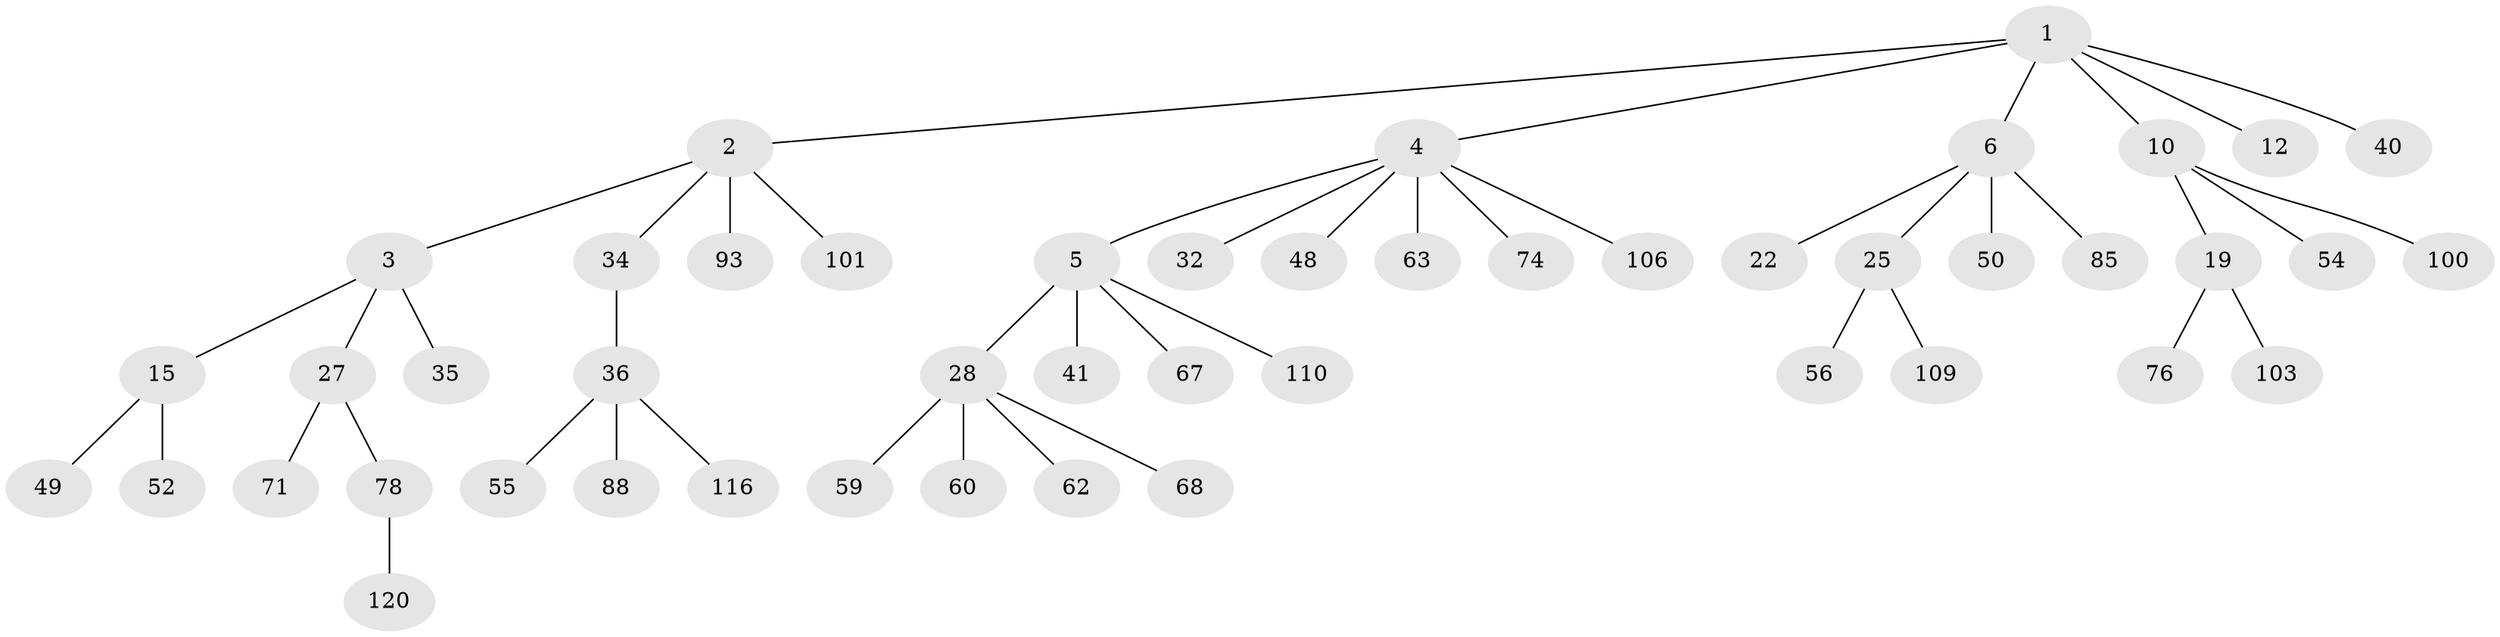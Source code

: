 // original degree distribution, {6: 0.00819672131147541, 3: 0.12295081967213115, 4: 0.08196721311475409, 7: 0.00819672131147541, 2: 0.27049180327868855, 5: 0.03278688524590164, 1: 0.47540983606557374}
// Generated by graph-tools (version 1.1) at 2025/19/03/04/25 18:19:10]
// undirected, 48 vertices, 47 edges
graph export_dot {
graph [start="1"]
  node [color=gray90,style=filled];
  1;
  2 [super="+18"];
  3;
  4 [super="+17+81+79"];
  5 [super="+7+9"];
  6 [super="+11+8+61"];
  10 [super="+14+57+21"];
  12 [super="+24"];
  15 [super="+20"];
  19 [super="+26+73"];
  22 [super="+95+23"];
  25 [super="+47"];
  27 [super="+44"];
  28 [super="+30+108+58"];
  32 [super="+33"];
  34;
  35;
  36 [super="+42"];
  40 [super="+72+122+118"];
  41 [super="+119+97"];
  48 [super="+115"];
  49 [super="+75+64"];
  50 [super="+70+83"];
  52;
  54;
  55 [super="+107+91+87"];
  56;
  59 [super="+112"];
  60;
  62 [super="+99"];
  63;
  67;
  68;
  71 [super="+82"];
  74 [super="+84"];
  76;
  78 [super="+80"];
  85;
  88;
  93;
  100;
  101;
  103;
  106;
  109;
  110;
  116;
  120;
  1 -- 2;
  1 -- 4;
  1 -- 6;
  1 -- 10;
  1 -- 12;
  1 -- 40;
  2 -- 3;
  2 -- 93;
  2 -- 34;
  2 -- 101;
  3 -- 15;
  3 -- 27;
  3 -- 35;
  4 -- 5;
  4 -- 48;
  4 -- 63;
  4 -- 32;
  4 -- 74;
  4 -- 106;
  5 -- 28;
  5 -- 41;
  5 -- 67;
  5 -- 110;
  6 -- 50;
  6 -- 25;
  6 -- 85;
  6 -- 22;
  10 -- 19;
  10 -- 100;
  10 -- 54;
  15 -- 49;
  15 -- 52;
  19 -- 103;
  19 -- 76;
  25 -- 56;
  25 -- 109;
  27 -- 78;
  27 -- 71;
  28 -- 62;
  28 -- 60;
  28 -- 68;
  28 -- 59;
  34 -- 36;
  36 -- 55;
  36 -- 88;
  36 -- 116;
  78 -- 120;
}

